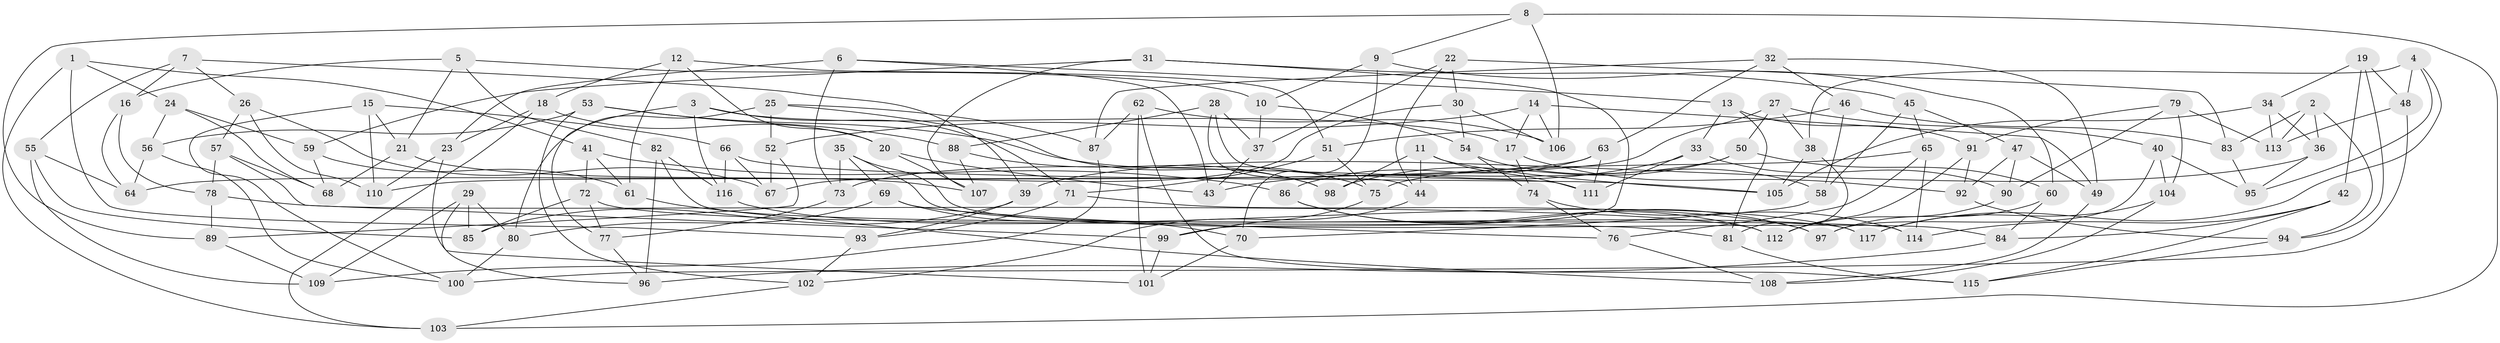 // Generated by graph-tools (version 1.1) at 2025/56/03/09/25 04:56:13]
// undirected, 117 vertices, 234 edges
graph export_dot {
graph [start="1"]
  node [color=gray90,style=filled];
  1;
  2;
  3;
  4;
  5;
  6;
  7;
  8;
  9;
  10;
  11;
  12;
  13;
  14;
  15;
  16;
  17;
  18;
  19;
  20;
  21;
  22;
  23;
  24;
  25;
  26;
  27;
  28;
  29;
  30;
  31;
  32;
  33;
  34;
  35;
  36;
  37;
  38;
  39;
  40;
  41;
  42;
  43;
  44;
  45;
  46;
  47;
  48;
  49;
  50;
  51;
  52;
  53;
  54;
  55;
  56;
  57;
  58;
  59;
  60;
  61;
  62;
  63;
  64;
  65;
  66;
  67;
  68;
  69;
  70;
  71;
  72;
  73;
  74;
  75;
  76;
  77;
  78;
  79;
  80;
  81;
  82;
  83;
  84;
  85;
  86;
  87;
  88;
  89;
  90;
  91;
  92;
  93;
  94;
  95;
  96;
  97;
  98;
  99;
  100;
  101;
  102;
  103;
  104;
  105;
  106;
  107;
  108;
  109;
  110;
  111;
  112;
  113;
  114;
  115;
  116;
  117;
  1 -- 41;
  1 -- 93;
  1 -- 103;
  1 -- 24;
  2 -- 94;
  2 -- 113;
  2 -- 83;
  2 -- 36;
  3 -- 77;
  3 -- 116;
  3 -- 71;
  3 -- 17;
  4 -- 95;
  4 -- 117;
  4 -- 48;
  4 -- 38;
  5 -- 21;
  5 -- 16;
  5 -- 10;
  5 -- 82;
  6 -- 43;
  6 -- 23;
  6 -- 73;
  6 -- 13;
  7 -- 26;
  7 -- 39;
  7 -- 55;
  7 -- 16;
  8 -- 106;
  8 -- 89;
  8 -- 103;
  8 -- 9;
  9 -- 10;
  9 -- 70;
  9 -- 60;
  10 -- 54;
  10 -- 37;
  11 -- 98;
  11 -- 111;
  11 -- 105;
  11 -- 44;
  12 -- 20;
  12 -- 18;
  12 -- 61;
  12 -- 51;
  13 -- 33;
  13 -- 91;
  13 -- 81;
  14 -- 49;
  14 -- 17;
  14 -- 106;
  14 -- 52;
  15 -- 110;
  15 -- 100;
  15 -- 66;
  15 -- 21;
  16 -- 64;
  16 -- 78;
  17 -- 74;
  17 -- 92;
  18 -- 103;
  18 -- 23;
  18 -- 20;
  19 -- 48;
  19 -- 94;
  19 -- 42;
  19 -- 34;
  20 -- 43;
  20 -- 107;
  21 -- 68;
  21 -- 107;
  22 -- 30;
  22 -- 37;
  22 -- 83;
  22 -- 44;
  23 -- 110;
  23 -- 101;
  24 -- 59;
  24 -- 56;
  24 -- 68;
  25 -- 98;
  25 -- 87;
  25 -- 52;
  25 -- 80;
  26 -- 57;
  26 -- 67;
  26 -- 110;
  27 -- 40;
  27 -- 110;
  27 -- 38;
  27 -- 50;
  28 -- 37;
  28 -- 88;
  28 -- 44;
  28 -- 111;
  29 -- 109;
  29 -- 96;
  29 -- 85;
  29 -- 80;
  30 -- 54;
  30 -- 106;
  30 -- 67;
  31 -- 99;
  31 -- 107;
  31 -- 59;
  31 -- 45;
  32 -- 49;
  32 -- 87;
  32 -- 63;
  32 -- 46;
  33 -- 90;
  33 -- 111;
  33 -- 43;
  34 -- 105;
  34 -- 36;
  34 -- 113;
  35 -- 117;
  35 -- 73;
  35 -- 84;
  35 -- 69;
  36 -- 95;
  36 -- 39;
  37 -- 43;
  38 -- 81;
  38 -- 105;
  39 -- 93;
  39 -- 85;
  40 -- 104;
  40 -- 95;
  40 -- 97;
  41 -- 86;
  41 -- 72;
  41 -- 61;
  42 -- 114;
  42 -- 84;
  42 -- 115;
  44 -- 102;
  45 -- 65;
  45 -- 47;
  45 -- 58;
  46 -- 83;
  46 -- 51;
  46 -- 58;
  47 -- 49;
  47 -- 90;
  47 -- 92;
  48 -- 113;
  48 -- 100;
  49 -- 108;
  50 -- 98;
  50 -- 60;
  50 -- 73;
  51 -- 71;
  51 -- 75;
  52 -- 67;
  52 -- 89;
  53 -- 102;
  53 -- 75;
  53 -- 88;
  53 -- 56;
  54 -- 74;
  54 -- 58;
  55 -- 109;
  55 -- 64;
  55 -- 85;
  56 -- 64;
  56 -- 100;
  57 -- 99;
  57 -- 78;
  57 -- 68;
  58 -- 70;
  59 -- 68;
  59 -- 61;
  60 -- 84;
  60 -- 97;
  61 -- 108;
  62 -- 87;
  62 -- 101;
  62 -- 115;
  62 -- 106;
  63 -- 111;
  63 -- 64;
  63 -- 86;
  65 -- 76;
  65 -- 114;
  65 -- 75;
  66 -- 105;
  66 -- 116;
  66 -- 67;
  69 -- 80;
  69 -- 76;
  69 -- 70;
  70 -- 101;
  71 -- 97;
  71 -- 93;
  72 -- 85;
  72 -- 77;
  72 -- 81;
  73 -- 77;
  74 -- 114;
  74 -- 76;
  75 -- 99;
  76 -- 108;
  77 -- 96;
  78 -- 89;
  78 -- 112;
  79 -- 104;
  79 -- 91;
  79 -- 90;
  79 -- 113;
  80 -- 100;
  81 -- 115;
  82 -- 96;
  82 -- 114;
  82 -- 116;
  83 -- 95;
  84 -- 96;
  86 -- 97;
  86 -- 112;
  87 -- 109;
  88 -- 98;
  88 -- 107;
  89 -- 109;
  90 -- 112;
  91 -- 112;
  91 -- 92;
  92 -- 94;
  93 -- 102;
  94 -- 115;
  99 -- 101;
  102 -- 103;
  104 -- 108;
  104 -- 117;
  116 -- 117;
}
